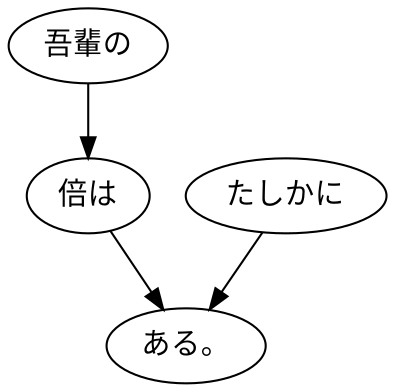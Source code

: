digraph graph193 {
	node0 [label="吾輩の"];
	node1 [label="倍は"];
	node2 [label="たしかに"];
	node3 [label="ある。"];
	node0 -> node1;
	node1 -> node3;
	node2 -> node3;
}
